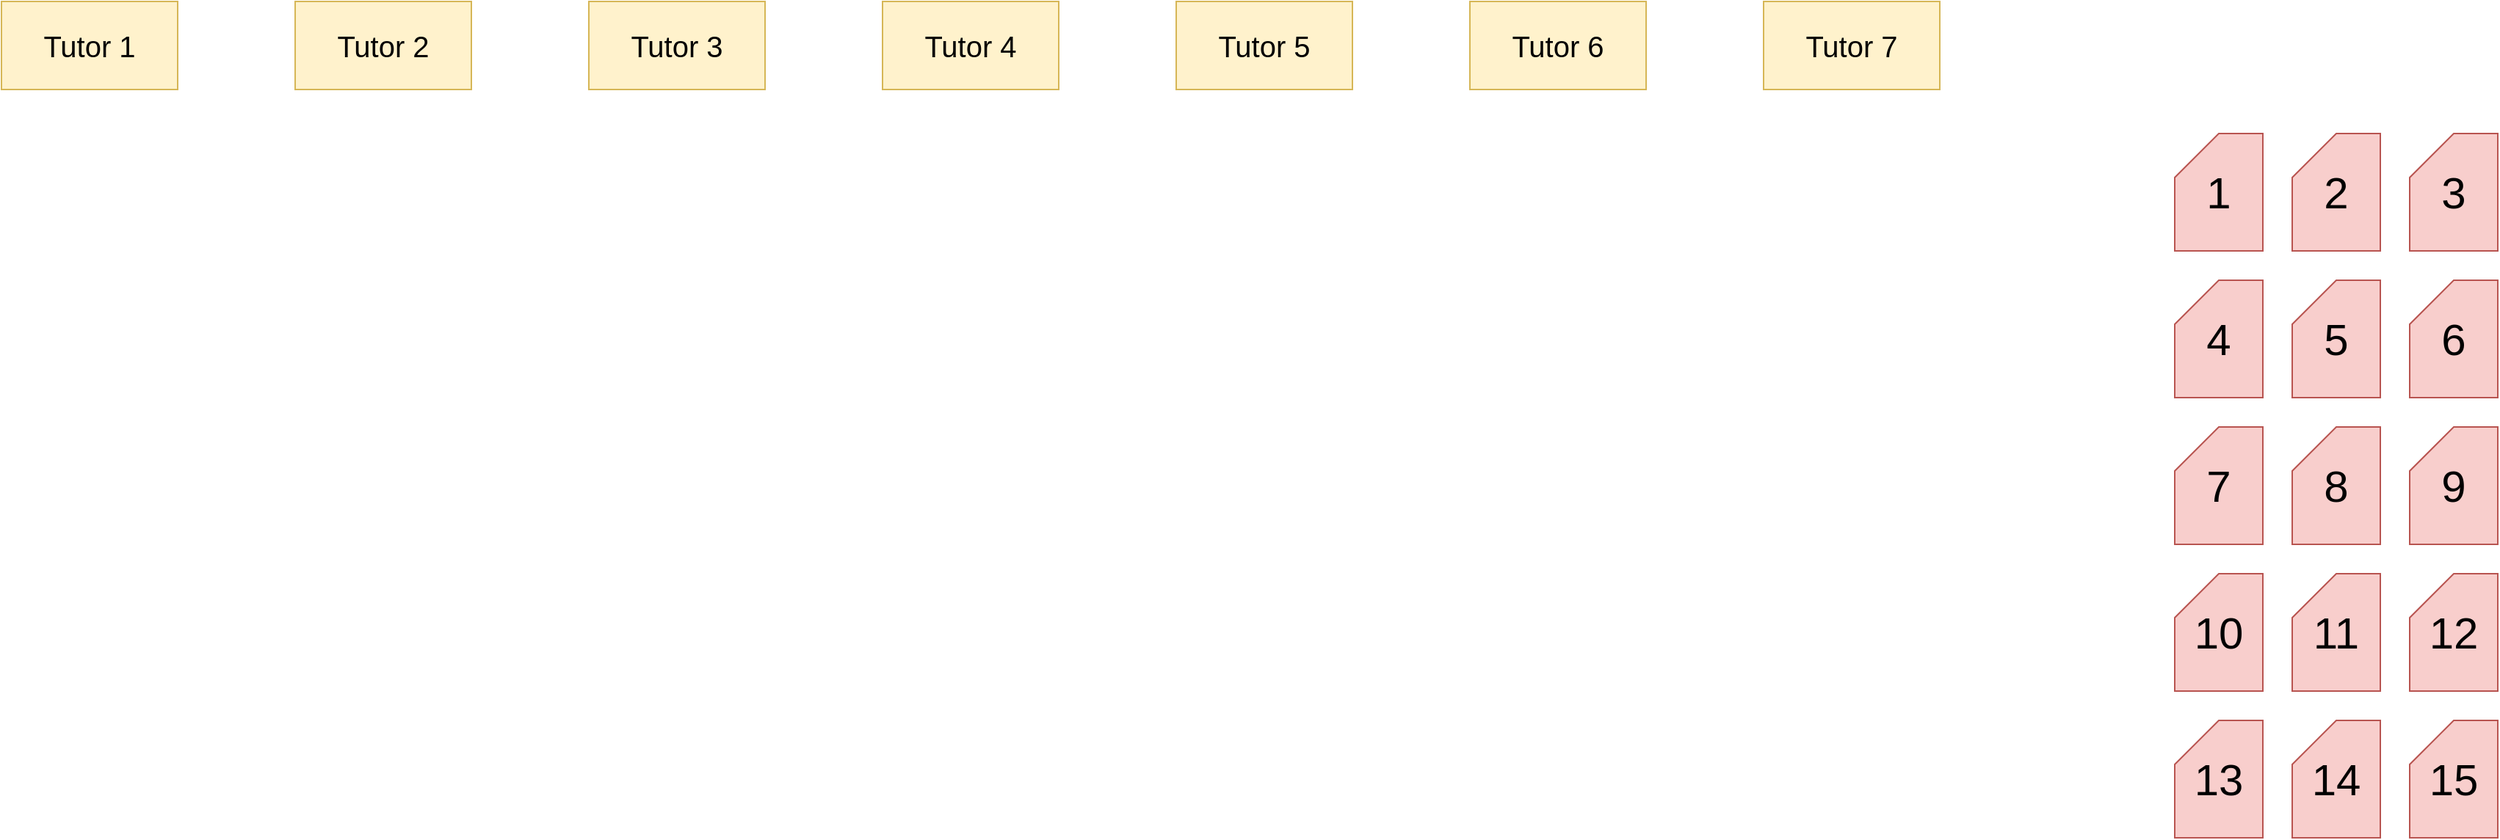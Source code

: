 <mxfile version="13.1.3" type="github"><diagram id="prtHgNgQTEPvFCAcTncT" name="Page-1"><mxGraphModel dx="2942" dy="1151" grid="1" gridSize="10" guides="1" tooltips="1" connect="1" arrows="1" fold="1" page="1" pageScale="1" pageWidth="20000" pageHeight="20000" math="0" shadow="0"><root><mxCell id="0"/><mxCell id="1" parent="0"/><mxCell id="iwIeH2vhxbRKVqMzfGo0-2" value="&lt;font style=&quot;font-size: 20px&quot;&gt;Tutor 1&lt;/font&gt;" style="rounded=0;whiteSpace=wrap;html=1;fillColor=#fff2cc;strokeColor=#d6b656;" vertex="1" parent="1"><mxGeometry x="160" y="60" width="120" height="60" as="geometry"/></mxCell><mxCell id="iwIeH2vhxbRKVqMzfGo0-3" value="&lt;font style=&quot;font-size: 20px&quot;&gt;Tutor 2&lt;br&gt;&lt;/font&gt;" style="rounded=0;whiteSpace=wrap;html=1;fillColor=#fff2cc;strokeColor=#d6b656;" vertex="1" parent="1"><mxGeometry x="360" y="60" width="120" height="60" as="geometry"/></mxCell><mxCell id="iwIeH2vhxbRKVqMzfGo0-4" value="&lt;font style=&quot;font-size: 20px&quot;&gt;Tutor 4&lt;br&gt;&lt;/font&gt;" style="rounded=0;whiteSpace=wrap;html=1;fillColor=#fff2cc;strokeColor=#d6b656;" vertex="1" parent="1"><mxGeometry x="760" y="60" width="120" height="60" as="geometry"/></mxCell><mxCell id="iwIeH2vhxbRKVqMzfGo0-5" value="&lt;font style=&quot;font-size: 20px&quot;&gt;Tutor 3&lt;br&gt;&lt;/font&gt;" style="rounded=0;whiteSpace=wrap;html=1;fillColor=#fff2cc;strokeColor=#d6b656;" vertex="1" parent="1"><mxGeometry x="560" y="60" width="120" height="60" as="geometry"/></mxCell><mxCell id="iwIeH2vhxbRKVqMzfGo0-6" value="&lt;font style=&quot;font-size: 20px&quot;&gt;Tutor 5&lt;br&gt;&lt;/font&gt;" style="rounded=0;whiteSpace=wrap;html=1;fillColor=#fff2cc;strokeColor=#d6b656;" vertex="1" parent="1"><mxGeometry x="960" y="60" width="120" height="60" as="geometry"/></mxCell><mxCell id="iwIeH2vhxbRKVqMzfGo0-7" value="&lt;font style=&quot;font-size: 20px&quot;&gt;Tutor 6&lt;br&gt;&lt;/font&gt;" style="rounded=0;whiteSpace=wrap;html=1;fillColor=#fff2cc;strokeColor=#d6b656;" vertex="1" parent="1"><mxGeometry x="1160" y="60" width="120" height="60" as="geometry"/></mxCell><mxCell id="iwIeH2vhxbRKVqMzfGo0-8" value="&lt;font style=&quot;font-size: 20px&quot;&gt;Tutor 7&lt;br&gt;&lt;/font&gt;" style="rounded=0;whiteSpace=wrap;html=1;fillColor=#fff2cc;strokeColor=#d6b656;" vertex="1" parent="1"><mxGeometry x="1360" y="60" width="120" height="60" as="geometry"/></mxCell><mxCell id="iwIeH2vhxbRKVqMzfGo0-9" value="&lt;font style=&quot;font-size: 30px&quot;&gt;1&lt;/font&gt;" style="shape=card;whiteSpace=wrap;html=1;fillColor=#f8cecc;strokeColor=#b85450;" vertex="1" parent="1"><mxGeometry x="1640" y="150" width="60" height="80" as="geometry"/></mxCell><mxCell id="iwIeH2vhxbRKVqMzfGo0-10" value="&lt;font style=&quot;font-size: 30px&quot;&gt;3&lt;/font&gt;" style="shape=card;whiteSpace=wrap;html=1;fillColor=#f8cecc;strokeColor=#b85450;" vertex="1" parent="1"><mxGeometry x="1800" y="150" width="60" height="80" as="geometry"/></mxCell><mxCell id="iwIeH2vhxbRKVqMzfGo0-11" value="&lt;font style=&quot;font-size: 30px&quot;&gt;6&lt;/font&gt;" style="shape=card;whiteSpace=wrap;html=1;fillColor=#f8cecc;strokeColor=#b85450;" vertex="1" parent="1"><mxGeometry x="1800" y="250" width="60" height="80" as="geometry"/></mxCell><mxCell id="iwIeH2vhxbRKVqMzfGo0-12" value="&lt;font style=&quot;font-size: 30px&quot;&gt;9&lt;/font&gt;" style="shape=card;whiteSpace=wrap;html=1;fillColor=#f8cecc;strokeColor=#b85450;" vertex="1" parent="1"><mxGeometry x="1800" y="350" width="60" height="80" as="geometry"/></mxCell><mxCell id="iwIeH2vhxbRKVqMzfGo0-13" value="&lt;font style=&quot;font-size: 30px&quot;&gt;12&lt;/font&gt;" style="shape=card;whiteSpace=wrap;html=1;fillColor=#f8cecc;strokeColor=#b85450;" vertex="1" parent="1"><mxGeometry x="1800" y="450" width="60" height="80" as="geometry"/></mxCell><mxCell id="iwIeH2vhxbRKVqMzfGo0-14" value="&lt;font style=&quot;font-size: 30px&quot;&gt;15&lt;/font&gt;" style="shape=card;whiteSpace=wrap;html=1;fillColor=#f8cecc;strokeColor=#b85450;" vertex="1" parent="1"><mxGeometry x="1800" y="550" width="60" height="80" as="geometry"/></mxCell><mxCell id="iwIeH2vhxbRKVqMzfGo0-15" value="&lt;font style=&quot;font-size: 30px&quot;&gt;5&lt;/font&gt;" style="shape=card;whiteSpace=wrap;html=1;fillColor=#f8cecc;strokeColor=#b85450;" vertex="1" parent="1"><mxGeometry x="1720" y="250" width="60" height="80" as="geometry"/></mxCell><mxCell id="iwIeH2vhxbRKVqMzfGo0-16" value="&lt;font style=&quot;font-size: 30px&quot;&gt;8&lt;/font&gt;" style="shape=card;whiteSpace=wrap;html=1;fillColor=#f8cecc;strokeColor=#b85450;" vertex="1" parent="1"><mxGeometry x="1720" y="350" width="60" height="80" as="geometry"/></mxCell><mxCell id="iwIeH2vhxbRKVqMzfGo0-17" value="&lt;font style=&quot;font-size: 30px&quot;&gt;11&lt;/font&gt;" style="shape=card;whiteSpace=wrap;html=1;fillColor=#f8cecc;strokeColor=#b85450;" vertex="1" parent="1"><mxGeometry x="1720" y="450" width="60" height="80" as="geometry"/></mxCell><mxCell id="iwIeH2vhxbRKVqMzfGo0-18" value="&lt;font style=&quot;font-size: 30px&quot;&gt;14&lt;/font&gt;" style="shape=card;whiteSpace=wrap;html=1;fillColor=#f8cecc;strokeColor=#b85450;" vertex="1" parent="1"><mxGeometry x="1720" y="550" width="60" height="80" as="geometry"/></mxCell><mxCell id="iwIeH2vhxbRKVqMzfGo0-19" value="&lt;font style=&quot;font-size: 30px&quot;&gt;4&lt;/font&gt;" style="shape=card;whiteSpace=wrap;html=1;fillColor=#f8cecc;strokeColor=#b85450;" vertex="1" parent="1"><mxGeometry x="1640" y="250" width="60" height="80" as="geometry"/></mxCell><mxCell id="iwIeH2vhxbRKVqMzfGo0-20" value="&lt;font style=&quot;font-size: 30px&quot;&gt;7&lt;/font&gt;" style="shape=card;whiteSpace=wrap;html=1;fillColor=#f8cecc;strokeColor=#b85450;" vertex="1" parent="1"><mxGeometry x="1640" y="350" width="60" height="80" as="geometry"/></mxCell><mxCell id="iwIeH2vhxbRKVqMzfGo0-21" value="&lt;font style=&quot;font-size: 30px&quot;&gt;10&lt;/font&gt;" style="shape=card;whiteSpace=wrap;html=1;fillColor=#f8cecc;strokeColor=#b85450;" vertex="1" parent="1"><mxGeometry x="1640" y="450" width="60" height="80" as="geometry"/></mxCell><mxCell id="iwIeH2vhxbRKVqMzfGo0-22" value="&lt;font style=&quot;font-size: 30px&quot;&gt;13&lt;/font&gt;" style="shape=card;whiteSpace=wrap;html=1;fillColor=#f8cecc;strokeColor=#b85450;" vertex="1" parent="1"><mxGeometry x="1640" y="550" width="60" height="80" as="geometry"/></mxCell><mxCell id="iwIeH2vhxbRKVqMzfGo0-23" value="&lt;font style=&quot;font-size: 30px&quot;&gt;2&lt;/font&gt;" style="shape=card;whiteSpace=wrap;html=1;fillColor=#f8cecc;strokeColor=#b85450;" vertex="1" parent="1"><mxGeometry x="1720" y="150" width="60" height="80" as="geometry"/></mxCell></root></mxGraphModel></diagram></mxfile>